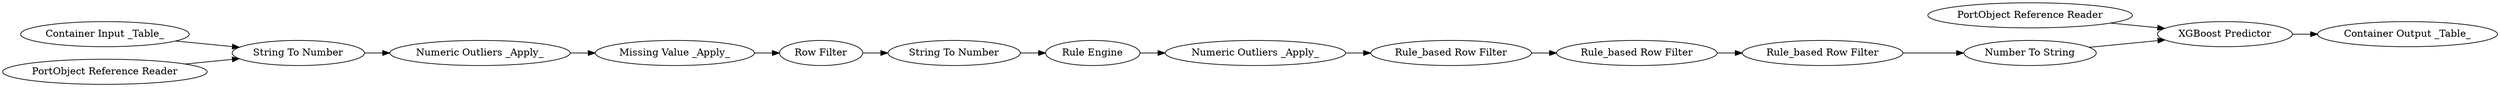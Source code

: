 digraph {
	"228657858961373405_230" [label="Rule_based Row Filter"]
	"228657858961373405_236" [label="Numeric Outliers _Apply_"]
	"1424190643047438245_1220" [label="Container Output _Table_"]
	"228657858961373405_161" [label="Rule Engine"]
	"228657858961373405_227" [label="String To Number"]
	"228657858961373405_235" [label="Numeric Outliers _Apply_"]
	"228657858961373405_234" [label="Number To String"]
	"1424190643047438245_1170" [label="Container Input _Table_"]
	"1424190643047438245_1218" [label="PortObject Reference Reader"]
	"-7041724801803206202_1216" [label="PortObject Reference Reader"]
	"1424190643047438245_1214" [label="XGBoost Predictor"]
	"228657858961373405_231" [label="Rule_based Row Filter"]
	"228657858961373405_162" [label="String To Number"]
	"228657858961373405_13" [label="Rule_based Row Filter"]
	"228657858961373405_237" [label="Missing Value _Apply_"]
	"228657858961373405_229" [label="Row Filter"]
	"228657858961373405_236" -> "228657858961373405_13"
	"228657858961373405_235" -> "228657858961373405_237"
	"1424190643047438245_1218" -> "1424190643047438245_1214"
	"228657858961373405_13" -> "228657858961373405_230"
	"228657858961373405_231" -> "228657858961373405_234"
	"228657858961373405_227" -> "228657858961373405_235"
	"1424190643047438245_1170" -> "228657858961373405_227"
	"228657858961373405_230" -> "228657858961373405_231"
	"228657858961373405_161" -> "228657858961373405_236"
	"-7041724801803206202_1216" -> "228657858961373405_227"
	"228657858961373405_234" -> "1424190643047438245_1214"
	"228657858961373405_237" -> "228657858961373405_229"
	"228657858961373405_162" -> "228657858961373405_161"
	"228657858961373405_229" -> "228657858961373405_162"
	"1424190643047438245_1214" -> "1424190643047438245_1220"
	rankdir=LR
}
